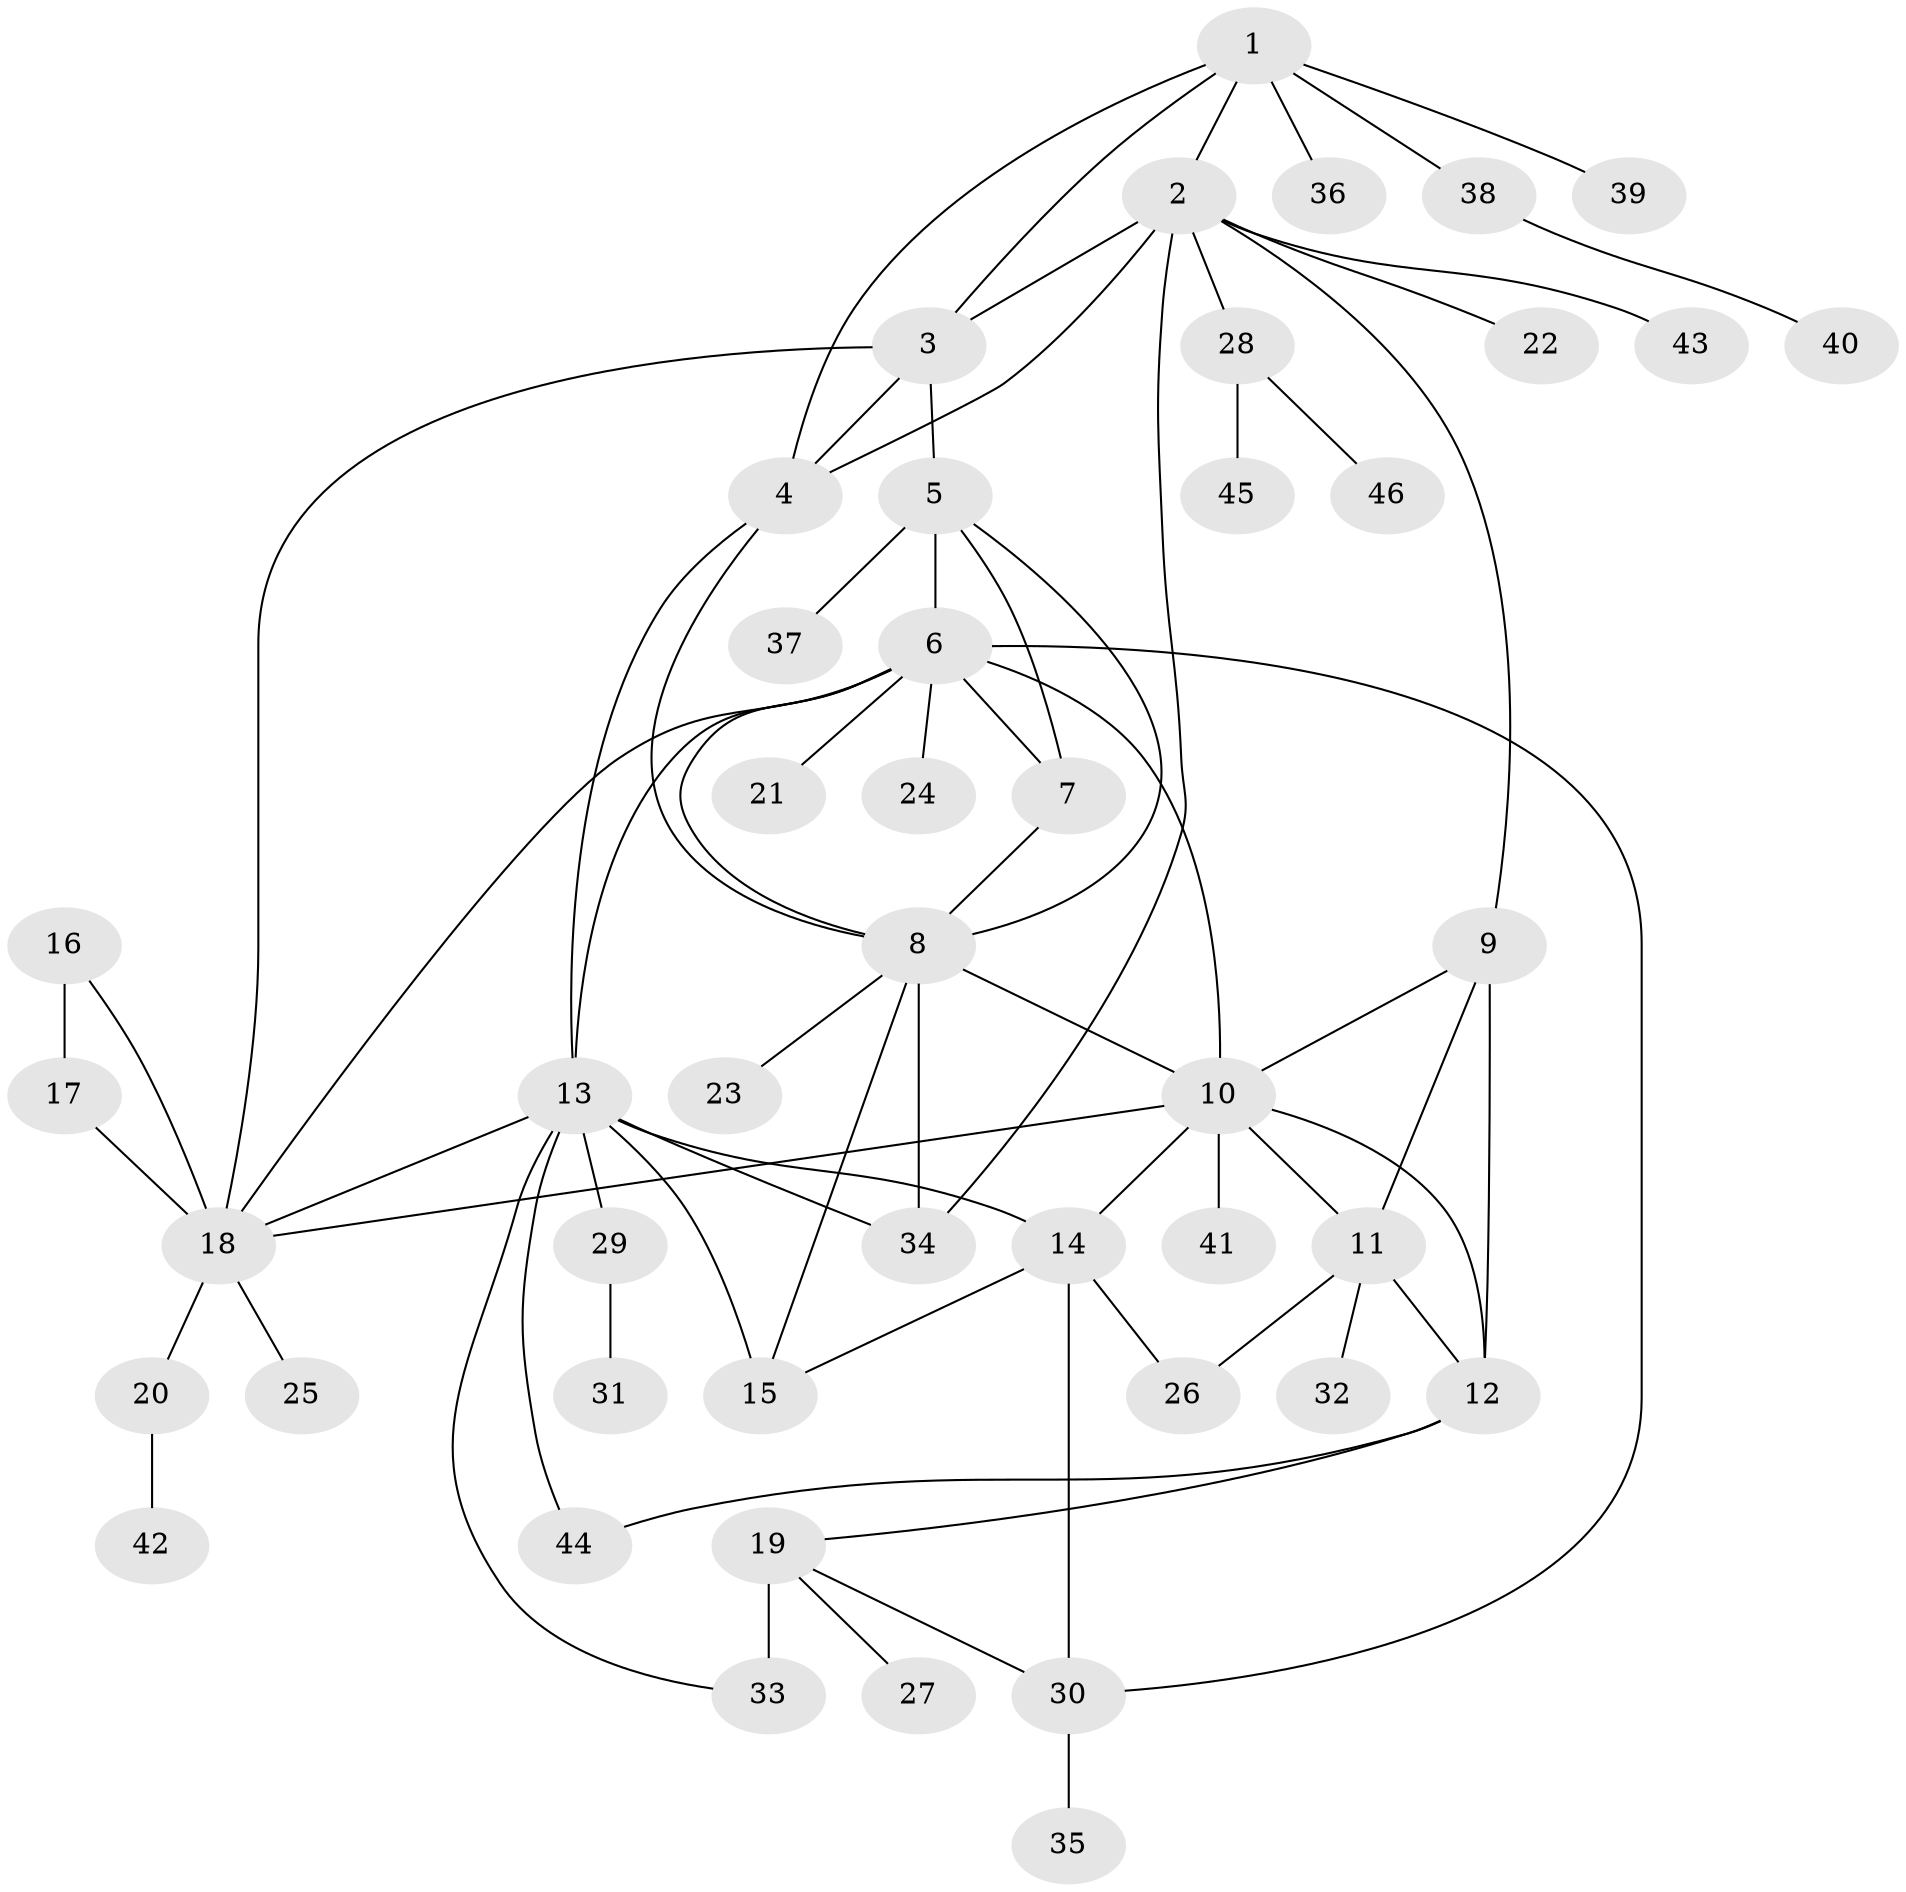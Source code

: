 // original degree distribution, {7: 0.010869565217391304, 9: 0.03260869565217391, 6: 0.05434782608695652, 5: 0.021739130434782608, 8: 0.03260869565217391, 4: 0.03260869565217391, 10: 0.021739130434782608, 3: 0.05434782608695652, 13: 0.010869565217391304, 1: 0.5, 2: 0.22826086956521738}
// Generated by graph-tools (version 1.1) at 2025/37/03/09/25 02:37:29]
// undirected, 46 vertices, 72 edges
graph export_dot {
graph [start="1"]
  node [color=gray90,style=filled];
  1;
  2;
  3;
  4;
  5;
  6;
  7;
  8;
  9;
  10;
  11;
  12;
  13;
  14;
  15;
  16;
  17;
  18;
  19;
  20;
  21;
  22;
  23;
  24;
  25;
  26;
  27;
  28;
  29;
  30;
  31;
  32;
  33;
  34;
  35;
  36;
  37;
  38;
  39;
  40;
  41;
  42;
  43;
  44;
  45;
  46;
  1 -- 2 [weight=1.0];
  1 -- 3 [weight=1.0];
  1 -- 4 [weight=1.0];
  1 -- 36 [weight=1.0];
  1 -- 38 [weight=1.0];
  1 -- 39 [weight=1.0];
  2 -- 3 [weight=1.0];
  2 -- 4 [weight=1.0];
  2 -- 9 [weight=1.0];
  2 -- 22 [weight=1.0];
  2 -- 28 [weight=1.0];
  2 -- 34 [weight=1.0];
  2 -- 43 [weight=1.0];
  3 -- 4 [weight=1.0];
  3 -- 5 [weight=1.0];
  3 -- 18 [weight=1.0];
  4 -- 8 [weight=1.0];
  4 -- 13 [weight=1.0];
  5 -- 6 [weight=4.0];
  5 -- 7 [weight=1.0];
  5 -- 8 [weight=1.0];
  5 -- 37 [weight=1.0];
  6 -- 7 [weight=1.0];
  6 -- 8 [weight=1.0];
  6 -- 10 [weight=1.0];
  6 -- 13 [weight=1.0];
  6 -- 18 [weight=1.0];
  6 -- 21 [weight=1.0];
  6 -- 24 [weight=1.0];
  6 -- 30 [weight=1.0];
  7 -- 8 [weight=1.0];
  8 -- 10 [weight=1.0];
  8 -- 15 [weight=1.0];
  8 -- 23 [weight=1.0];
  8 -- 34 [weight=2.0];
  9 -- 10 [weight=1.0];
  9 -- 11 [weight=1.0];
  9 -- 12 [weight=1.0];
  10 -- 11 [weight=1.0];
  10 -- 12 [weight=1.0];
  10 -- 14 [weight=1.0];
  10 -- 18 [weight=1.0];
  10 -- 41 [weight=1.0];
  11 -- 12 [weight=1.0];
  11 -- 26 [weight=1.0];
  11 -- 32 [weight=1.0];
  12 -- 19 [weight=1.0];
  12 -- 44 [weight=1.0];
  13 -- 14 [weight=2.0];
  13 -- 15 [weight=5.0];
  13 -- 18 [weight=2.0];
  13 -- 29 [weight=1.0];
  13 -- 33 [weight=1.0];
  13 -- 34 [weight=1.0];
  13 -- 44 [weight=1.0];
  14 -- 15 [weight=1.0];
  14 -- 26 [weight=1.0];
  14 -- 30 [weight=4.0];
  16 -- 17 [weight=2.0];
  16 -- 18 [weight=1.0];
  17 -- 18 [weight=2.0];
  18 -- 20 [weight=3.0];
  18 -- 25 [weight=1.0];
  19 -- 27 [weight=1.0];
  19 -- 30 [weight=1.0];
  19 -- 33 [weight=4.0];
  20 -- 42 [weight=1.0];
  28 -- 45 [weight=1.0];
  28 -- 46 [weight=1.0];
  29 -- 31 [weight=1.0];
  30 -- 35 [weight=1.0];
  38 -- 40 [weight=1.0];
}
